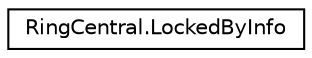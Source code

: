 digraph "Graphical Class Hierarchy"
{
 // LATEX_PDF_SIZE
  edge [fontname="Helvetica",fontsize="10",labelfontname="Helvetica",labelfontsize="10"];
  node [fontname="Helvetica",fontsize="10",shape=record];
  rankdir="LR";
  Node0 [label="RingCentral.LockedByInfo",height=0.2,width=0.4,color="black", fillcolor="white", style="filled",URL="$classRingCentral_1_1LockedByInfo.html",tooltip="Returned for the note being edited (locked) at the current moment. Information on the user editing th..."];
}
